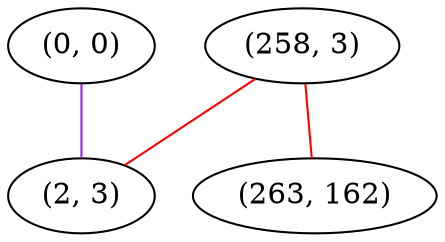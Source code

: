 graph "" {
"(258, 3)";
"(0, 0)";
"(2, 3)";
"(263, 162)";
"(258, 3)" -- "(2, 3)"  [color=red, key=0, weight=1];
"(258, 3)" -- "(263, 162)"  [color=red, key=0, weight=1];
"(0, 0)" -- "(2, 3)"  [color=purple, key=0, weight=4];
}
